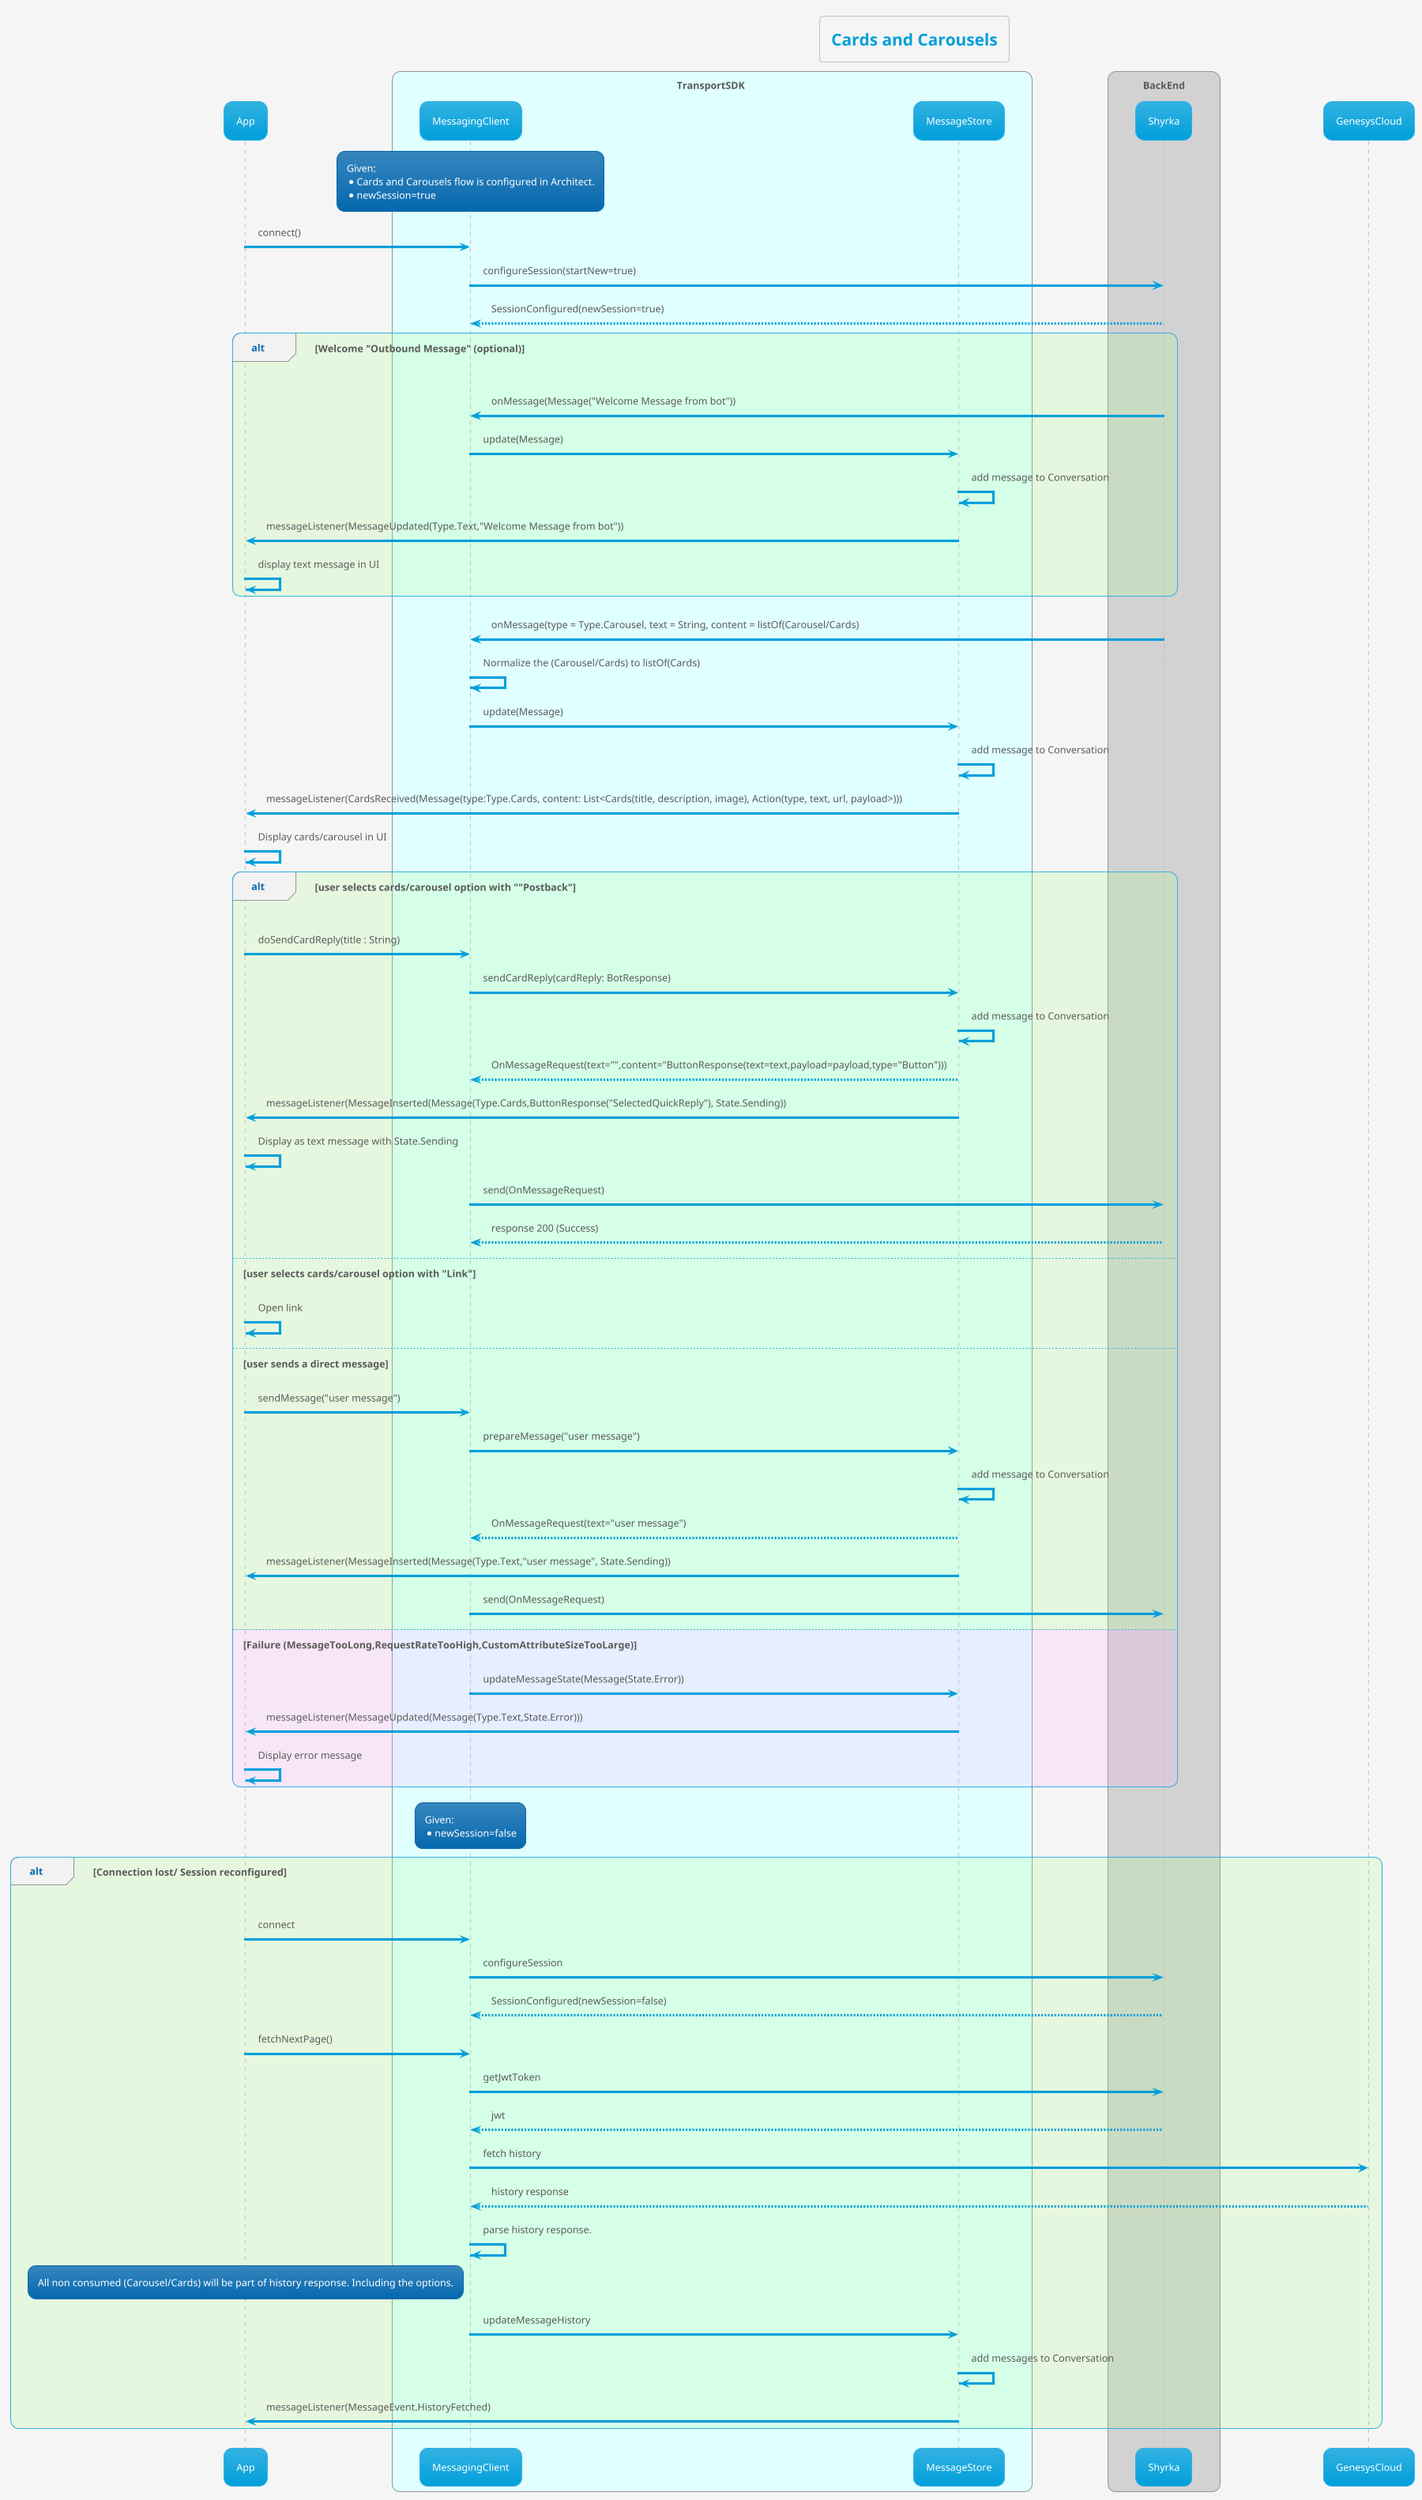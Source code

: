 @startuml
'https://plantuml.com/sequence-diagram

!theme bluegray
!pragma teoz true

skinparam backgroundColor #whitesmoke
title Cards and Carousels

participant App
box TransportSDK #lightcyan
participant MessagingClient
participant MessageStore
end box
box BackEnd
participant Shyrka
end box

rnote over MessagingClient
  Given:
  * Cards and Carousels flow is configured in Architect.
  * newSession=true
end rnote

App -> MessagingClient: connect()
MessagingClient -> Shyrka: configureSession(startNew=true)
Shyrka --> MessagingClient: SessionConfigured(newSession=true)
alt #aaff8833 Welcome "Outbound Message" (optional)
Shyrka -> MessagingClient: onMessage(Message("Welcome Message from bot"))
MessagingClient -> MessageStore: update(Message)
MessageStore -> MessageStore: add message to Conversation
MessageStore -> App: messageListener(MessageUpdated(Type.Text,"Welcome Message from bot"))
App -> App: display text message in UI
end
Shyrka -> MessagingClient: onMessage(type = Type.Carousel, text = String, content = listOf(Carousel/Cards)
MessagingClient -> MessagingClient : Normalize the (Carousel/Cards) to listOf(Cards)
MessagingClient -> MessageStore: update(Message)
MessageStore -> MessageStore: add message to Conversation
MessageStore -> App: messageListener(CardsReceived(Message(type:Type.Cards, content: List<Cards(title, description, image), Action(type, text, url, payload>)))
App -> App: Display cards/carousel in UI

alt #aaff8833 user selects cards/carousel option with ""Postback"
App -> MessagingClient: doSendCardReply(title : String)
MessagingClient -> MessageStore: sendCardReply(cardReply: BotResponse)
MessageStore -> MessageStore: add message to Conversation
MessageStore --> MessagingClient: OnMessageRequest(text="",content="ButtonResponse(text=text,payload=payload,type="Button")))
MessageStore -> App: messageListener(MessageInserted(Message(Type.Cards,ButtonResponse("SelectedQuickReply"), State.Sending))
App -> App: Display as text message with State.Sending
MessagingClient -> Shyrka: send(OnMessageRequest)
Shyrka --> MessagingClient: response 200 (Success)
else #aaff8833 user selects cards/carousel option with "Link"
App -> App: Open link
else #aaff8833 user sends a direct message
App -> MessagingClient: sendMessage("user message")
MessagingClient -> MessageStore: prepareMessage("user message")
MessageStore -> MessageStore: add message to Conversation
MessageStore --> MessagingClient: OnMessageRequest(text="user message")
MessageStore -> App: messageListener(MessageInserted(Message(Type.Text,"user message", State.Sending))
MessagingClient -> Shyrka: send(OnMessageRequest)
else #ffaaff33 Failure (MessageTooLong,RequestRateTooHigh,CustomAttributeSizeTooLarge)
MessagingClient -> MessageStore: updateMessageState(Message(State.Error))
MessageStore -> App: messageListener(MessageUpdated(Message(Type.Text,State.Error)))
App -> App: Display error message
end

rnote over MessagingClient
  Given:
  * newSession=false
end rnote
alt #aaff8833 Connection lost/ Session reconfigured
App -> MessagingClient: connect
MessagingClient -> Shyrka: configureSession
Shyrka --> MessagingClient: SessionConfigured(newSession=false)
App -> MessagingClient: fetchNextPage()
MessagingClient -> Shyrka: getJwtToken
Shyrka --> MessagingClient:  jwt
MessagingClient -> GenesysCloud: fetch history
GenesysCloud --> MessagingClient: history response
MessagingClient -> MessagingClient: parse history response.
 rnote over App
   All non consumed (Carousel/Cards) will be part of history response. Including the options.
 end rnote
MessagingClient -> MessageStore: updateMessageHistory
MessageStore -> MessageStore: add messages to Conversation
MessageStore -> App: messageListener(MessageEvent.HistoryFetched)

end

@enduml
